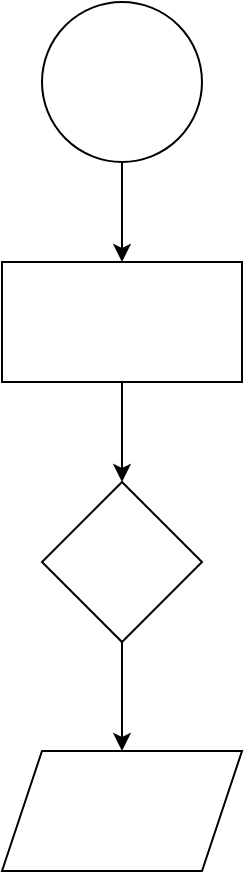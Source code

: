 <mxfile version="13.7.3" type="github">
  <diagram id="C5RBs43oDa-KdzZeNtuy" name="Page-1">
    <mxGraphModel dx="2462" dy="1164" grid="0" gridSize="10" guides="1" tooltips="1" connect="1" arrows="1" fold="1" page="0" pageScale="1" pageWidth="827" pageHeight="1169" math="0" shadow="0">
      <root>
        <mxCell id="WIyWlLk6GJQsqaUBKTNV-0" />
        <mxCell id="WIyWlLk6GJQsqaUBKTNV-1" parent="WIyWlLk6GJQsqaUBKTNV-0" />
        <mxCell id="MolUDyZSMc_n6LDVdUnB-2" value="" style="edgeStyle=orthogonalEdgeStyle;rounded=0;orthogonalLoop=1;jettySize=auto;html=1;sketch=0;shadow=0;" parent="WIyWlLk6GJQsqaUBKTNV-1" source="MolUDyZSMc_n6LDVdUnB-0" target="MolUDyZSMc_n6LDVdUnB-1" edge="1">
          <mxGeometry relative="1" as="geometry" />
        </mxCell>
        <mxCell id="MolUDyZSMc_n6LDVdUnB-0" value="" style="ellipse;whiteSpace=wrap;html=1;aspect=fixed;shadow=0;sketch=0;" parent="WIyWlLk6GJQsqaUBKTNV-1" vertex="1">
          <mxGeometry x="-49" y="86" width="80" height="80" as="geometry" />
        </mxCell>
        <mxCell id="MolUDyZSMc_n6LDVdUnB-4" value="" style="edgeStyle=orthogonalEdgeStyle;rounded=0;orthogonalLoop=1;jettySize=auto;html=1;sketch=0;shadow=0;" parent="WIyWlLk6GJQsqaUBKTNV-1" source="MolUDyZSMc_n6LDVdUnB-1" target="MolUDyZSMc_n6LDVdUnB-3" edge="1">
          <mxGeometry relative="1" as="geometry" />
        </mxCell>
        <mxCell id="MolUDyZSMc_n6LDVdUnB-1" value="" style="whiteSpace=wrap;html=1;sketch=0;shadow=0;" parent="WIyWlLk6GJQsqaUBKTNV-1" vertex="1">
          <mxGeometry x="-69" y="216" width="120" height="60" as="geometry" />
        </mxCell>
        <mxCell id="MolUDyZSMc_n6LDVdUnB-6" value="" style="edgeStyle=orthogonalEdgeStyle;rounded=0;orthogonalLoop=1;jettySize=auto;html=1;sketch=0;shadow=0;" parent="WIyWlLk6GJQsqaUBKTNV-1" source="MolUDyZSMc_n6LDVdUnB-3" target="MolUDyZSMc_n6LDVdUnB-5" edge="1">
          <mxGeometry relative="1" as="geometry" />
        </mxCell>
        <mxCell id="MolUDyZSMc_n6LDVdUnB-3" value="" style="rhombus;whiteSpace=wrap;html=1;sketch=0;shadow=0;" parent="WIyWlLk6GJQsqaUBKTNV-1" vertex="1">
          <mxGeometry x="-49" y="326" width="80" height="80" as="geometry" />
        </mxCell>
        <mxCell id="MolUDyZSMc_n6LDVdUnB-5" value="" style="shape=parallelogram;perimeter=parallelogramPerimeter;whiteSpace=wrap;html=1;fixedSize=1;sketch=0;shadow=0;" parent="WIyWlLk6GJQsqaUBKTNV-1" vertex="1">
          <mxGeometry x="-69" y="460.5" width="120" height="60" as="geometry" />
        </mxCell>
      </root>
    </mxGraphModel>
  </diagram>
</mxfile>
